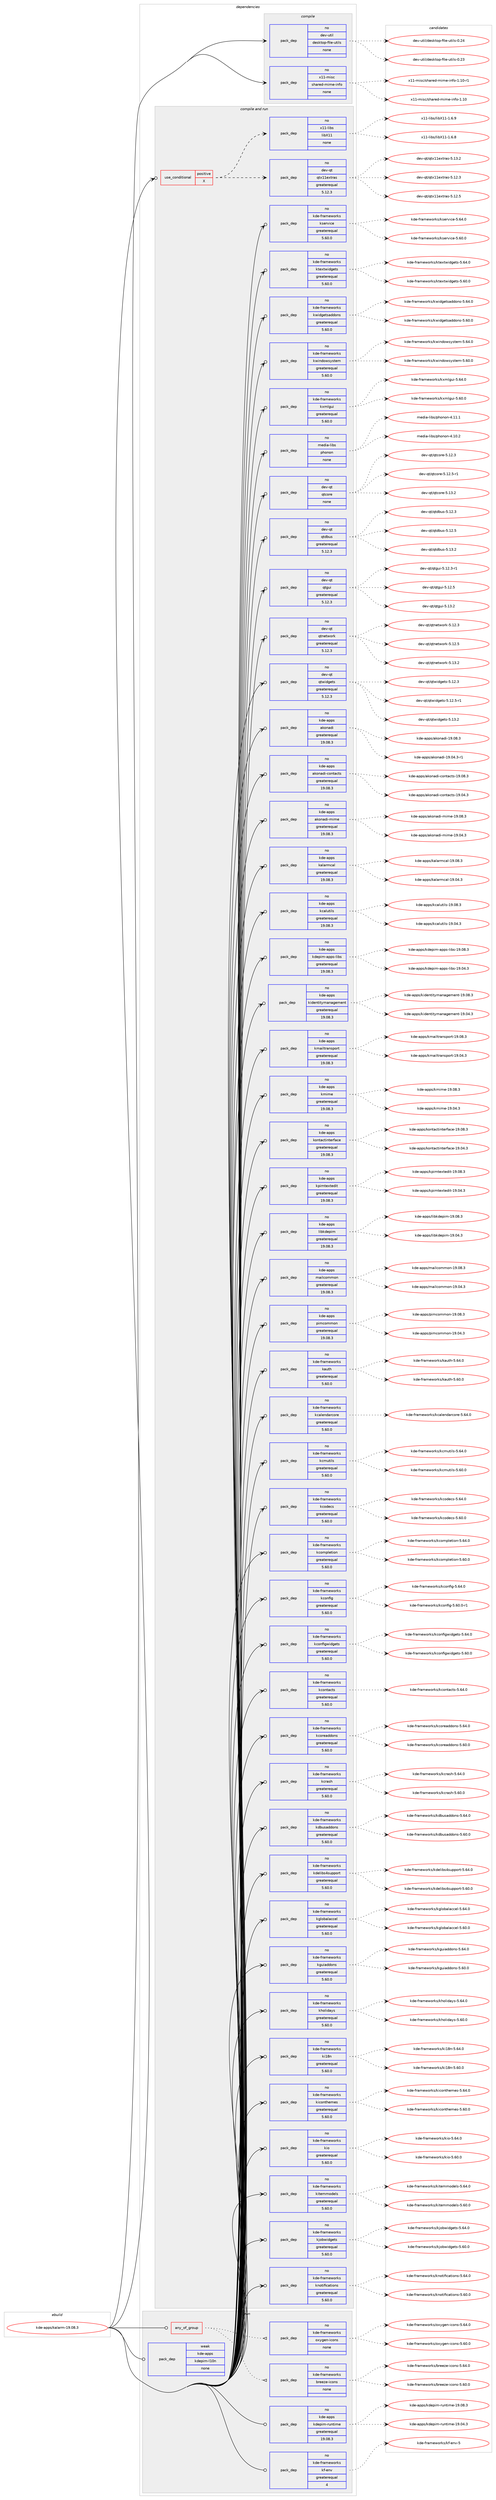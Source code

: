 digraph prolog {

# *************
# Graph options
# *************

newrank=true;
concentrate=true;
compound=true;
graph [rankdir=LR,fontname=Helvetica,fontsize=10,ranksep=1.5];#, ranksep=2.5, nodesep=0.2];
edge  [arrowhead=vee];
node  [fontname=Helvetica,fontsize=10];

# **********
# The ebuild
# **********

subgraph cluster_leftcol {
color=gray;
rank=same;
label=<<i>ebuild</i>>;
id [label="kde-apps/kalarm-19.08.3", color=red, width=4, href="../kde-apps/kalarm-19.08.3.svg"];
}

# ****************
# The dependencies
# ****************

subgraph cluster_midcol {
color=gray;
label=<<i>dependencies</i>>;
subgraph cluster_compile {
fillcolor="#eeeeee";
style=filled;
label=<<i>compile</i>>;
subgraph pack554388 {
dependency753658 [label=<<TABLE BORDER="0" CELLBORDER="1" CELLSPACING="0" CELLPADDING="4" WIDTH="220"><TR><TD ROWSPAN="6" CELLPADDING="30">pack_dep</TD></TR><TR><TD WIDTH="110">no</TD></TR><TR><TD>dev-util</TD></TR><TR><TD>desktop-file-utils</TD></TR><TR><TD>none</TD></TR><TR><TD></TD></TR></TABLE>>, shape=none, color=blue];
}
id:e -> dependency753658:w [weight=20,style="solid",arrowhead="vee"];
subgraph pack554389 {
dependency753659 [label=<<TABLE BORDER="0" CELLBORDER="1" CELLSPACING="0" CELLPADDING="4" WIDTH="220"><TR><TD ROWSPAN="6" CELLPADDING="30">pack_dep</TD></TR><TR><TD WIDTH="110">no</TD></TR><TR><TD>x11-misc</TD></TR><TR><TD>shared-mime-info</TD></TR><TR><TD>none</TD></TR><TR><TD></TD></TR></TABLE>>, shape=none, color=blue];
}
id:e -> dependency753659:w [weight=20,style="solid",arrowhead="vee"];
}
subgraph cluster_compileandrun {
fillcolor="#eeeeee";
style=filled;
label=<<i>compile and run</i>>;
subgraph cond186523 {
dependency753660 [label=<<TABLE BORDER="0" CELLBORDER="1" CELLSPACING="0" CELLPADDING="4"><TR><TD ROWSPAN="3" CELLPADDING="10">use_conditional</TD></TR><TR><TD>positive</TD></TR><TR><TD>X</TD></TR></TABLE>>, shape=none, color=red];
subgraph pack554390 {
dependency753661 [label=<<TABLE BORDER="0" CELLBORDER="1" CELLSPACING="0" CELLPADDING="4" WIDTH="220"><TR><TD ROWSPAN="6" CELLPADDING="30">pack_dep</TD></TR><TR><TD WIDTH="110">no</TD></TR><TR><TD>dev-qt</TD></TR><TR><TD>qtx11extras</TD></TR><TR><TD>greaterequal</TD></TR><TR><TD>5.12.3</TD></TR></TABLE>>, shape=none, color=blue];
}
dependency753660:e -> dependency753661:w [weight=20,style="dashed",arrowhead="vee"];
subgraph pack554391 {
dependency753662 [label=<<TABLE BORDER="0" CELLBORDER="1" CELLSPACING="0" CELLPADDING="4" WIDTH="220"><TR><TD ROWSPAN="6" CELLPADDING="30">pack_dep</TD></TR><TR><TD WIDTH="110">no</TD></TR><TR><TD>x11-libs</TD></TR><TR><TD>libX11</TD></TR><TR><TD>none</TD></TR><TR><TD></TD></TR></TABLE>>, shape=none, color=blue];
}
dependency753660:e -> dependency753662:w [weight=20,style="dashed",arrowhead="vee"];
}
id:e -> dependency753660:w [weight=20,style="solid",arrowhead="odotvee"];
subgraph pack554392 {
dependency753663 [label=<<TABLE BORDER="0" CELLBORDER="1" CELLSPACING="0" CELLPADDING="4" WIDTH="220"><TR><TD ROWSPAN="6" CELLPADDING="30">pack_dep</TD></TR><TR><TD WIDTH="110">no</TD></TR><TR><TD>dev-qt</TD></TR><TR><TD>qtcore</TD></TR><TR><TD>none</TD></TR><TR><TD></TD></TR></TABLE>>, shape=none, color=blue];
}
id:e -> dependency753663:w [weight=20,style="solid",arrowhead="odotvee"];
subgraph pack554393 {
dependency753664 [label=<<TABLE BORDER="0" CELLBORDER="1" CELLSPACING="0" CELLPADDING="4" WIDTH="220"><TR><TD ROWSPAN="6" CELLPADDING="30">pack_dep</TD></TR><TR><TD WIDTH="110">no</TD></TR><TR><TD>dev-qt</TD></TR><TR><TD>qtdbus</TD></TR><TR><TD>greaterequal</TD></TR><TR><TD>5.12.3</TD></TR></TABLE>>, shape=none, color=blue];
}
id:e -> dependency753664:w [weight=20,style="solid",arrowhead="odotvee"];
subgraph pack554394 {
dependency753665 [label=<<TABLE BORDER="0" CELLBORDER="1" CELLSPACING="0" CELLPADDING="4" WIDTH="220"><TR><TD ROWSPAN="6" CELLPADDING="30">pack_dep</TD></TR><TR><TD WIDTH="110">no</TD></TR><TR><TD>dev-qt</TD></TR><TR><TD>qtgui</TD></TR><TR><TD>greaterequal</TD></TR><TR><TD>5.12.3</TD></TR></TABLE>>, shape=none, color=blue];
}
id:e -> dependency753665:w [weight=20,style="solid",arrowhead="odotvee"];
subgraph pack554395 {
dependency753666 [label=<<TABLE BORDER="0" CELLBORDER="1" CELLSPACING="0" CELLPADDING="4" WIDTH="220"><TR><TD ROWSPAN="6" CELLPADDING="30">pack_dep</TD></TR><TR><TD WIDTH="110">no</TD></TR><TR><TD>dev-qt</TD></TR><TR><TD>qtnetwork</TD></TR><TR><TD>greaterequal</TD></TR><TR><TD>5.12.3</TD></TR></TABLE>>, shape=none, color=blue];
}
id:e -> dependency753666:w [weight=20,style="solid",arrowhead="odotvee"];
subgraph pack554396 {
dependency753667 [label=<<TABLE BORDER="0" CELLBORDER="1" CELLSPACING="0" CELLPADDING="4" WIDTH="220"><TR><TD ROWSPAN="6" CELLPADDING="30">pack_dep</TD></TR><TR><TD WIDTH="110">no</TD></TR><TR><TD>dev-qt</TD></TR><TR><TD>qtwidgets</TD></TR><TR><TD>greaterequal</TD></TR><TR><TD>5.12.3</TD></TR></TABLE>>, shape=none, color=blue];
}
id:e -> dependency753667:w [weight=20,style="solid",arrowhead="odotvee"];
subgraph pack554397 {
dependency753668 [label=<<TABLE BORDER="0" CELLBORDER="1" CELLSPACING="0" CELLPADDING="4" WIDTH="220"><TR><TD ROWSPAN="6" CELLPADDING="30">pack_dep</TD></TR><TR><TD WIDTH="110">no</TD></TR><TR><TD>kde-apps</TD></TR><TR><TD>akonadi</TD></TR><TR><TD>greaterequal</TD></TR><TR><TD>19.08.3</TD></TR></TABLE>>, shape=none, color=blue];
}
id:e -> dependency753668:w [weight=20,style="solid",arrowhead="odotvee"];
subgraph pack554398 {
dependency753669 [label=<<TABLE BORDER="0" CELLBORDER="1" CELLSPACING="0" CELLPADDING="4" WIDTH="220"><TR><TD ROWSPAN="6" CELLPADDING="30">pack_dep</TD></TR><TR><TD WIDTH="110">no</TD></TR><TR><TD>kde-apps</TD></TR><TR><TD>akonadi-contacts</TD></TR><TR><TD>greaterequal</TD></TR><TR><TD>19.08.3</TD></TR></TABLE>>, shape=none, color=blue];
}
id:e -> dependency753669:w [weight=20,style="solid",arrowhead="odotvee"];
subgraph pack554399 {
dependency753670 [label=<<TABLE BORDER="0" CELLBORDER="1" CELLSPACING="0" CELLPADDING="4" WIDTH="220"><TR><TD ROWSPAN="6" CELLPADDING="30">pack_dep</TD></TR><TR><TD WIDTH="110">no</TD></TR><TR><TD>kde-apps</TD></TR><TR><TD>akonadi-mime</TD></TR><TR><TD>greaterequal</TD></TR><TR><TD>19.08.3</TD></TR></TABLE>>, shape=none, color=blue];
}
id:e -> dependency753670:w [weight=20,style="solid",arrowhead="odotvee"];
subgraph pack554400 {
dependency753671 [label=<<TABLE BORDER="0" CELLBORDER="1" CELLSPACING="0" CELLPADDING="4" WIDTH="220"><TR><TD ROWSPAN="6" CELLPADDING="30">pack_dep</TD></TR><TR><TD WIDTH="110">no</TD></TR><TR><TD>kde-apps</TD></TR><TR><TD>kalarmcal</TD></TR><TR><TD>greaterequal</TD></TR><TR><TD>19.08.3</TD></TR></TABLE>>, shape=none, color=blue];
}
id:e -> dependency753671:w [weight=20,style="solid",arrowhead="odotvee"];
subgraph pack554401 {
dependency753672 [label=<<TABLE BORDER="0" CELLBORDER="1" CELLSPACING="0" CELLPADDING="4" WIDTH="220"><TR><TD ROWSPAN="6" CELLPADDING="30">pack_dep</TD></TR><TR><TD WIDTH="110">no</TD></TR><TR><TD>kde-apps</TD></TR><TR><TD>kcalutils</TD></TR><TR><TD>greaterequal</TD></TR><TR><TD>19.08.3</TD></TR></TABLE>>, shape=none, color=blue];
}
id:e -> dependency753672:w [weight=20,style="solid",arrowhead="odotvee"];
subgraph pack554402 {
dependency753673 [label=<<TABLE BORDER="0" CELLBORDER="1" CELLSPACING="0" CELLPADDING="4" WIDTH="220"><TR><TD ROWSPAN="6" CELLPADDING="30">pack_dep</TD></TR><TR><TD WIDTH="110">no</TD></TR><TR><TD>kde-apps</TD></TR><TR><TD>kdepim-apps-libs</TD></TR><TR><TD>greaterequal</TD></TR><TR><TD>19.08.3</TD></TR></TABLE>>, shape=none, color=blue];
}
id:e -> dependency753673:w [weight=20,style="solid",arrowhead="odotvee"];
subgraph pack554403 {
dependency753674 [label=<<TABLE BORDER="0" CELLBORDER="1" CELLSPACING="0" CELLPADDING="4" WIDTH="220"><TR><TD ROWSPAN="6" CELLPADDING="30">pack_dep</TD></TR><TR><TD WIDTH="110">no</TD></TR><TR><TD>kde-apps</TD></TR><TR><TD>kidentitymanagement</TD></TR><TR><TD>greaterequal</TD></TR><TR><TD>19.08.3</TD></TR></TABLE>>, shape=none, color=blue];
}
id:e -> dependency753674:w [weight=20,style="solid",arrowhead="odotvee"];
subgraph pack554404 {
dependency753675 [label=<<TABLE BORDER="0" CELLBORDER="1" CELLSPACING="0" CELLPADDING="4" WIDTH="220"><TR><TD ROWSPAN="6" CELLPADDING="30">pack_dep</TD></TR><TR><TD WIDTH="110">no</TD></TR><TR><TD>kde-apps</TD></TR><TR><TD>kmailtransport</TD></TR><TR><TD>greaterequal</TD></TR><TR><TD>19.08.3</TD></TR></TABLE>>, shape=none, color=blue];
}
id:e -> dependency753675:w [weight=20,style="solid",arrowhead="odotvee"];
subgraph pack554405 {
dependency753676 [label=<<TABLE BORDER="0" CELLBORDER="1" CELLSPACING="0" CELLPADDING="4" WIDTH="220"><TR><TD ROWSPAN="6" CELLPADDING="30">pack_dep</TD></TR><TR><TD WIDTH="110">no</TD></TR><TR><TD>kde-apps</TD></TR><TR><TD>kmime</TD></TR><TR><TD>greaterequal</TD></TR><TR><TD>19.08.3</TD></TR></TABLE>>, shape=none, color=blue];
}
id:e -> dependency753676:w [weight=20,style="solid",arrowhead="odotvee"];
subgraph pack554406 {
dependency753677 [label=<<TABLE BORDER="0" CELLBORDER="1" CELLSPACING="0" CELLPADDING="4" WIDTH="220"><TR><TD ROWSPAN="6" CELLPADDING="30">pack_dep</TD></TR><TR><TD WIDTH="110">no</TD></TR><TR><TD>kde-apps</TD></TR><TR><TD>kontactinterface</TD></TR><TR><TD>greaterequal</TD></TR><TR><TD>19.08.3</TD></TR></TABLE>>, shape=none, color=blue];
}
id:e -> dependency753677:w [weight=20,style="solid",arrowhead="odotvee"];
subgraph pack554407 {
dependency753678 [label=<<TABLE BORDER="0" CELLBORDER="1" CELLSPACING="0" CELLPADDING="4" WIDTH="220"><TR><TD ROWSPAN="6" CELLPADDING="30">pack_dep</TD></TR><TR><TD WIDTH="110">no</TD></TR><TR><TD>kde-apps</TD></TR><TR><TD>kpimtextedit</TD></TR><TR><TD>greaterequal</TD></TR><TR><TD>19.08.3</TD></TR></TABLE>>, shape=none, color=blue];
}
id:e -> dependency753678:w [weight=20,style="solid",arrowhead="odotvee"];
subgraph pack554408 {
dependency753679 [label=<<TABLE BORDER="0" CELLBORDER="1" CELLSPACING="0" CELLPADDING="4" WIDTH="220"><TR><TD ROWSPAN="6" CELLPADDING="30">pack_dep</TD></TR><TR><TD WIDTH="110">no</TD></TR><TR><TD>kde-apps</TD></TR><TR><TD>libkdepim</TD></TR><TR><TD>greaterequal</TD></TR><TR><TD>19.08.3</TD></TR></TABLE>>, shape=none, color=blue];
}
id:e -> dependency753679:w [weight=20,style="solid",arrowhead="odotvee"];
subgraph pack554409 {
dependency753680 [label=<<TABLE BORDER="0" CELLBORDER="1" CELLSPACING="0" CELLPADDING="4" WIDTH="220"><TR><TD ROWSPAN="6" CELLPADDING="30">pack_dep</TD></TR><TR><TD WIDTH="110">no</TD></TR><TR><TD>kde-apps</TD></TR><TR><TD>mailcommon</TD></TR><TR><TD>greaterequal</TD></TR><TR><TD>19.08.3</TD></TR></TABLE>>, shape=none, color=blue];
}
id:e -> dependency753680:w [weight=20,style="solid",arrowhead="odotvee"];
subgraph pack554410 {
dependency753681 [label=<<TABLE BORDER="0" CELLBORDER="1" CELLSPACING="0" CELLPADDING="4" WIDTH="220"><TR><TD ROWSPAN="6" CELLPADDING="30">pack_dep</TD></TR><TR><TD WIDTH="110">no</TD></TR><TR><TD>kde-apps</TD></TR><TR><TD>pimcommon</TD></TR><TR><TD>greaterequal</TD></TR><TR><TD>19.08.3</TD></TR></TABLE>>, shape=none, color=blue];
}
id:e -> dependency753681:w [weight=20,style="solid",arrowhead="odotvee"];
subgraph pack554411 {
dependency753682 [label=<<TABLE BORDER="0" CELLBORDER="1" CELLSPACING="0" CELLPADDING="4" WIDTH="220"><TR><TD ROWSPAN="6" CELLPADDING="30">pack_dep</TD></TR><TR><TD WIDTH="110">no</TD></TR><TR><TD>kde-frameworks</TD></TR><TR><TD>kauth</TD></TR><TR><TD>greaterequal</TD></TR><TR><TD>5.60.0</TD></TR></TABLE>>, shape=none, color=blue];
}
id:e -> dependency753682:w [weight=20,style="solid",arrowhead="odotvee"];
subgraph pack554412 {
dependency753683 [label=<<TABLE BORDER="0" CELLBORDER="1" CELLSPACING="0" CELLPADDING="4" WIDTH="220"><TR><TD ROWSPAN="6" CELLPADDING="30">pack_dep</TD></TR><TR><TD WIDTH="110">no</TD></TR><TR><TD>kde-frameworks</TD></TR><TR><TD>kcalendarcore</TD></TR><TR><TD>greaterequal</TD></TR><TR><TD>5.60.0</TD></TR></TABLE>>, shape=none, color=blue];
}
id:e -> dependency753683:w [weight=20,style="solid",arrowhead="odotvee"];
subgraph pack554413 {
dependency753684 [label=<<TABLE BORDER="0" CELLBORDER="1" CELLSPACING="0" CELLPADDING="4" WIDTH="220"><TR><TD ROWSPAN="6" CELLPADDING="30">pack_dep</TD></TR><TR><TD WIDTH="110">no</TD></TR><TR><TD>kde-frameworks</TD></TR><TR><TD>kcmutils</TD></TR><TR><TD>greaterequal</TD></TR><TR><TD>5.60.0</TD></TR></TABLE>>, shape=none, color=blue];
}
id:e -> dependency753684:w [weight=20,style="solid",arrowhead="odotvee"];
subgraph pack554414 {
dependency753685 [label=<<TABLE BORDER="0" CELLBORDER="1" CELLSPACING="0" CELLPADDING="4" WIDTH="220"><TR><TD ROWSPAN="6" CELLPADDING="30">pack_dep</TD></TR><TR><TD WIDTH="110">no</TD></TR><TR><TD>kde-frameworks</TD></TR><TR><TD>kcodecs</TD></TR><TR><TD>greaterequal</TD></TR><TR><TD>5.60.0</TD></TR></TABLE>>, shape=none, color=blue];
}
id:e -> dependency753685:w [weight=20,style="solid",arrowhead="odotvee"];
subgraph pack554415 {
dependency753686 [label=<<TABLE BORDER="0" CELLBORDER="1" CELLSPACING="0" CELLPADDING="4" WIDTH="220"><TR><TD ROWSPAN="6" CELLPADDING="30">pack_dep</TD></TR><TR><TD WIDTH="110">no</TD></TR><TR><TD>kde-frameworks</TD></TR><TR><TD>kcompletion</TD></TR><TR><TD>greaterequal</TD></TR><TR><TD>5.60.0</TD></TR></TABLE>>, shape=none, color=blue];
}
id:e -> dependency753686:w [weight=20,style="solid",arrowhead="odotvee"];
subgraph pack554416 {
dependency753687 [label=<<TABLE BORDER="0" CELLBORDER="1" CELLSPACING="0" CELLPADDING="4" WIDTH="220"><TR><TD ROWSPAN="6" CELLPADDING="30">pack_dep</TD></TR><TR><TD WIDTH="110">no</TD></TR><TR><TD>kde-frameworks</TD></TR><TR><TD>kconfig</TD></TR><TR><TD>greaterequal</TD></TR><TR><TD>5.60.0</TD></TR></TABLE>>, shape=none, color=blue];
}
id:e -> dependency753687:w [weight=20,style="solid",arrowhead="odotvee"];
subgraph pack554417 {
dependency753688 [label=<<TABLE BORDER="0" CELLBORDER="1" CELLSPACING="0" CELLPADDING="4" WIDTH="220"><TR><TD ROWSPAN="6" CELLPADDING="30">pack_dep</TD></TR><TR><TD WIDTH="110">no</TD></TR><TR><TD>kde-frameworks</TD></TR><TR><TD>kconfigwidgets</TD></TR><TR><TD>greaterequal</TD></TR><TR><TD>5.60.0</TD></TR></TABLE>>, shape=none, color=blue];
}
id:e -> dependency753688:w [weight=20,style="solid",arrowhead="odotvee"];
subgraph pack554418 {
dependency753689 [label=<<TABLE BORDER="0" CELLBORDER="1" CELLSPACING="0" CELLPADDING="4" WIDTH="220"><TR><TD ROWSPAN="6" CELLPADDING="30">pack_dep</TD></TR><TR><TD WIDTH="110">no</TD></TR><TR><TD>kde-frameworks</TD></TR><TR><TD>kcontacts</TD></TR><TR><TD>greaterequal</TD></TR><TR><TD>5.60.0</TD></TR></TABLE>>, shape=none, color=blue];
}
id:e -> dependency753689:w [weight=20,style="solid",arrowhead="odotvee"];
subgraph pack554419 {
dependency753690 [label=<<TABLE BORDER="0" CELLBORDER="1" CELLSPACING="0" CELLPADDING="4" WIDTH="220"><TR><TD ROWSPAN="6" CELLPADDING="30">pack_dep</TD></TR><TR><TD WIDTH="110">no</TD></TR><TR><TD>kde-frameworks</TD></TR><TR><TD>kcoreaddons</TD></TR><TR><TD>greaterequal</TD></TR><TR><TD>5.60.0</TD></TR></TABLE>>, shape=none, color=blue];
}
id:e -> dependency753690:w [weight=20,style="solid",arrowhead="odotvee"];
subgraph pack554420 {
dependency753691 [label=<<TABLE BORDER="0" CELLBORDER="1" CELLSPACING="0" CELLPADDING="4" WIDTH="220"><TR><TD ROWSPAN="6" CELLPADDING="30">pack_dep</TD></TR><TR><TD WIDTH="110">no</TD></TR><TR><TD>kde-frameworks</TD></TR><TR><TD>kcrash</TD></TR><TR><TD>greaterequal</TD></TR><TR><TD>5.60.0</TD></TR></TABLE>>, shape=none, color=blue];
}
id:e -> dependency753691:w [weight=20,style="solid",arrowhead="odotvee"];
subgraph pack554421 {
dependency753692 [label=<<TABLE BORDER="0" CELLBORDER="1" CELLSPACING="0" CELLPADDING="4" WIDTH="220"><TR><TD ROWSPAN="6" CELLPADDING="30">pack_dep</TD></TR><TR><TD WIDTH="110">no</TD></TR><TR><TD>kde-frameworks</TD></TR><TR><TD>kdbusaddons</TD></TR><TR><TD>greaterequal</TD></TR><TR><TD>5.60.0</TD></TR></TABLE>>, shape=none, color=blue];
}
id:e -> dependency753692:w [weight=20,style="solid",arrowhead="odotvee"];
subgraph pack554422 {
dependency753693 [label=<<TABLE BORDER="0" CELLBORDER="1" CELLSPACING="0" CELLPADDING="4" WIDTH="220"><TR><TD ROWSPAN="6" CELLPADDING="30">pack_dep</TD></TR><TR><TD WIDTH="110">no</TD></TR><TR><TD>kde-frameworks</TD></TR><TR><TD>kdelibs4support</TD></TR><TR><TD>greaterequal</TD></TR><TR><TD>5.60.0</TD></TR></TABLE>>, shape=none, color=blue];
}
id:e -> dependency753693:w [weight=20,style="solid",arrowhead="odotvee"];
subgraph pack554423 {
dependency753694 [label=<<TABLE BORDER="0" CELLBORDER="1" CELLSPACING="0" CELLPADDING="4" WIDTH="220"><TR><TD ROWSPAN="6" CELLPADDING="30">pack_dep</TD></TR><TR><TD WIDTH="110">no</TD></TR><TR><TD>kde-frameworks</TD></TR><TR><TD>kglobalaccel</TD></TR><TR><TD>greaterequal</TD></TR><TR><TD>5.60.0</TD></TR></TABLE>>, shape=none, color=blue];
}
id:e -> dependency753694:w [weight=20,style="solid",arrowhead="odotvee"];
subgraph pack554424 {
dependency753695 [label=<<TABLE BORDER="0" CELLBORDER="1" CELLSPACING="0" CELLPADDING="4" WIDTH="220"><TR><TD ROWSPAN="6" CELLPADDING="30">pack_dep</TD></TR><TR><TD WIDTH="110">no</TD></TR><TR><TD>kde-frameworks</TD></TR><TR><TD>kguiaddons</TD></TR><TR><TD>greaterequal</TD></TR><TR><TD>5.60.0</TD></TR></TABLE>>, shape=none, color=blue];
}
id:e -> dependency753695:w [weight=20,style="solid",arrowhead="odotvee"];
subgraph pack554425 {
dependency753696 [label=<<TABLE BORDER="0" CELLBORDER="1" CELLSPACING="0" CELLPADDING="4" WIDTH="220"><TR><TD ROWSPAN="6" CELLPADDING="30">pack_dep</TD></TR><TR><TD WIDTH="110">no</TD></TR><TR><TD>kde-frameworks</TD></TR><TR><TD>kholidays</TD></TR><TR><TD>greaterequal</TD></TR><TR><TD>5.60.0</TD></TR></TABLE>>, shape=none, color=blue];
}
id:e -> dependency753696:w [weight=20,style="solid",arrowhead="odotvee"];
subgraph pack554426 {
dependency753697 [label=<<TABLE BORDER="0" CELLBORDER="1" CELLSPACING="0" CELLPADDING="4" WIDTH="220"><TR><TD ROWSPAN="6" CELLPADDING="30">pack_dep</TD></TR><TR><TD WIDTH="110">no</TD></TR><TR><TD>kde-frameworks</TD></TR><TR><TD>ki18n</TD></TR><TR><TD>greaterequal</TD></TR><TR><TD>5.60.0</TD></TR></TABLE>>, shape=none, color=blue];
}
id:e -> dependency753697:w [weight=20,style="solid",arrowhead="odotvee"];
subgraph pack554427 {
dependency753698 [label=<<TABLE BORDER="0" CELLBORDER="1" CELLSPACING="0" CELLPADDING="4" WIDTH="220"><TR><TD ROWSPAN="6" CELLPADDING="30">pack_dep</TD></TR><TR><TD WIDTH="110">no</TD></TR><TR><TD>kde-frameworks</TD></TR><TR><TD>kiconthemes</TD></TR><TR><TD>greaterequal</TD></TR><TR><TD>5.60.0</TD></TR></TABLE>>, shape=none, color=blue];
}
id:e -> dependency753698:w [weight=20,style="solid",arrowhead="odotvee"];
subgraph pack554428 {
dependency753699 [label=<<TABLE BORDER="0" CELLBORDER="1" CELLSPACING="0" CELLPADDING="4" WIDTH="220"><TR><TD ROWSPAN="6" CELLPADDING="30">pack_dep</TD></TR><TR><TD WIDTH="110">no</TD></TR><TR><TD>kde-frameworks</TD></TR><TR><TD>kio</TD></TR><TR><TD>greaterequal</TD></TR><TR><TD>5.60.0</TD></TR></TABLE>>, shape=none, color=blue];
}
id:e -> dependency753699:w [weight=20,style="solid",arrowhead="odotvee"];
subgraph pack554429 {
dependency753700 [label=<<TABLE BORDER="0" CELLBORDER="1" CELLSPACING="0" CELLPADDING="4" WIDTH="220"><TR><TD ROWSPAN="6" CELLPADDING="30">pack_dep</TD></TR><TR><TD WIDTH="110">no</TD></TR><TR><TD>kde-frameworks</TD></TR><TR><TD>kitemmodels</TD></TR><TR><TD>greaterequal</TD></TR><TR><TD>5.60.0</TD></TR></TABLE>>, shape=none, color=blue];
}
id:e -> dependency753700:w [weight=20,style="solid",arrowhead="odotvee"];
subgraph pack554430 {
dependency753701 [label=<<TABLE BORDER="0" CELLBORDER="1" CELLSPACING="0" CELLPADDING="4" WIDTH="220"><TR><TD ROWSPAN="6" CELLPADDING="30">pack_dep</TD></TR><TR><TD WIDTH="110">no</TD></TR><TR><TD>kde-frameworks</TD></TR><TR><TD>kjobwidgets</TD></TR><TR><TD>greaterequal</TD></TR><TR><TD>5.60.0</TD></TR></TABLE>>, shape=none, color=blue];
}
id:e -> dependency753701:w [weight=20,style="solid",arrowhead="odotvee"];
subgraph pack554431 {
dependency753702 [label=<<TABLE BORDER="0" CELLBORDER="1" CELLSPACING="0" CELLPADDING="4" WIDTH="220"><TR><TD ROWSPAN="6" CELLPADDING="30">pack_dep</TD></TR><TR><TD WIDTH="110">no</TD></TR><TR><TD>kde-frameworks</TD></TR><TR><TD>knotifications</TD></TR><TR><TD>greaterequal</TD></TR><TR><TD>5.60.0</TD></TR></TABLE>>, shape=none, color=blue];
}
id:e -> dependency753702:w [weight=20,style="solid",arrowhead="odotvee"];
subgraph pack554432 {
dependency753703 [label=<<TABLE BORDER="0" CELLBORDER="1" CELLSPACING="0" CELLPADDING="4" WIDTH="220"><TR><TD ROWSPAN="6" CELLPADDING="30">pack_dep</TD></TR><TR><TD WIDTH="110">no</TD></TR><TR><TD>kde-frameworks</TD></TR><TR><TD>kservice</TD></TR><TR><TD>greaterequal</TD></TR><TR><TD>5.60.0</TD></TR></TABLE>>, shape=none, color=blue];
}
id:e -> dependency753703:w [weight=20,style="solid",arrowhead="odotvee"];
subgraph pack554433 {
dependency753704 [label=<<TABLE BORDER="0" CELLBORDER="1" CELLSPACING="0" CELLPADDING="4" WIDTH="220"><TR><TD ROWSPAN="6" CELLPADDING="30">pack_dep</TD></TR><TR><TD WIDTH="110">no</TD></TR><TR><TD>kde-frameworks</TD></TR><TR><TD>ktextwidgets</TD></TR><TR><TD>greaterequal</TD></TR><TR><TD>5.60.0</TD></TR></TABLE>>, shape=none, color=blue];
}
id:e -> dependency753704:w [weight=20,style="solid",arrowhead="odotvee"];
subgraph pack554434 {
dependency753705 [label=<<TABLE BORDER="0" CELLBORDER="1" CELLSPACING="0" CELLPADDING="4" WIDTH="220"><TR><TD ROWSPAN="6" CELLPADDING="30">pack_dep</TD></TR><TR><TD WIDTH="110">no</TD></TR><TR><TD>kde-frameworks</TD></TR><TR><TD>kwidgetsaddons</TD></TR><TR><TD>greaterequal</TD></TR><TR><TD>5.60.0</TD></TR></TABLE>>, shape=none, color=blue];
}
id:e -> dependency753705:w [weight=20,style="solid",arrowhead="odotvee"];
subgraph pack554435 {
dependency753706 [label=<<TABLE BORDER="0" CELLBORDER="1" CELLSPACING="0" CELLPADDING="4" WIDTH="220"><TR><TD ROWSPAN="6" CELLPADDING="30">pack_dep</TD></TR><TR><TD WIDTH="110">no</TD></TR><TR><TD>kde-frameworks</TD></TR><TR><TD>kwindowsystem</TD></TR><TR><TD>greaterequal</TD></TR><TR><TD>5.60.0</TD></TR></TABLE>>, shape=none, color=blue];
}
id:e -> dependency753706:w [weight=20,style="solid",arrowhead="odotvee"];
subgraph pack554436 {
dependency753707 [label=<<TABLE BORDER="0" CELLBORDER="1" CELLSPACING="0" CELLPADDING="4" WIDTH="220"><TR><TD ROWSPAN="6" CELLPADDING="30">pack_dep</TD></TR><TR><TD WIDTH="110">no</TD></TR><TR><TD>kde-frameworks</TD></TR><TR><TD>kxmlgui</TD></TR><TR><TD>greaterequal</TD></TR><TR><TD>5.60.0</TD></TR></TABLE>>, shape=none, color=blue];
}
id:e -> dependency753707:w [weight=20,style="solid",arrowhead="odotvee"];
subgraph pack554437 {
dependency753708 [label=<<TABLE BORDER="0" CELLBORDER="1" CELLSPACING="0" CELLPADDING="4" WIDTH="220"><TR><TD ROWSPAN="6" CELLPADDING="30">pack_dep</TD></TR><TR><TD WIDTH="110">no</TD></TR><TR><TD>media-libs</TD></TR><TR><TD>phonon</TD></TR><TR><TD>none</TD></TR><TR><TD></TD></TR></TABLE>>, shape=none, color=blue];
}
id:e -> dependency753708:w [weight=20,style="solid",arrowhead="odotvee"];
}
subgraph cluster_run {
fillcolor="#eeeeee";
style=filled;
label=<<i>run</i>>;
subgraph any12341 {
dependency753709 [label=<<TABLE BORDER="0" CELLBORDER="1" CELLSPACING="0" CELLPADDING="4"><TR><TD CELLPADDING="10">any_of_group</TD></TR></TABLE>>, shape=none, color=red];subgraph pack554438 {
dependency753710 [label=<<TABLE BORDER="0" CELLBORDER="1" CELLSPACING="0" CELLPADDING="4" WIDTH="220"><TR><TD ROWSPAN="6" CELLPADDING="30">pack_dep</TD></TR><TR><TD WIDTH="110">no</TD></TR><TR><TD>kde-frameworks</TD></TR><TR><TD>breeze-icons</TD></TR><TR><TD>none</TD></TR><TR><TD></TD></TR></TABLE>>, shape=none, color=blue];
}
dependency753709:e -> dependency753710:w [weight=20,style="dotted",arrowhead="oinv"];
subgraph pack554439 {
dependency753711 [label=<<TABLE BORDER="0" CELLBORDER="1" CELLSPACING="0" CELLPADDING="4" WIDTH="220"><TR><TD ROWSPAN="6" CELLPADDING="30">pack_dep</TD></TR><TR><TD WIDTH="110">no</TD></TR><TR><TD>kde-frameworks</TD></TR><TR><TD>oxygen-icons</TD></TR><TR><TD>none</TD></TR><TR><TD></TD></TR></TABLE>>, shape=none, color=blue];
}
dependency753709:e -> dependency753711:w [weight=20,style="dotted",arrowhead="oinv"];
}
id:e -> dependency753709:w [weight=20,style="solid",arrowhead="odot"];
subgraph pack554440 {
dependency753712 [label=<<TABLE BORDER="0" CELLBORDER="1" CELLSPACING="0" CELLPADDING="4" WIDTH="220"><TR><TD ROWSPAN="6" CELLPADDING="30">pack_dep</TD></TR><TR><TD WIDTH="110">no</TD></TR><TR><TD>kde-apps</TD></TR><TR><TD>kdepim-runtime</TD></TR><TR><TD>greaterequal</TD></TR><TR><TD>19.08.3</TD></TR></TABLE>>, shape=none, color=blue];
}
id:e -> dependency753712:w [weight=20,style="solid",arrowhead="odot"];
subgraph pack554441 {
dependency753713 [label=<<TABLE BORDER="0" CELLBORDER="1" CELLSPACING="0" CELLPADDING="4" WIDTH="220"><TR><TD ROWSPAN="6" CELLPADDING="30">pack_dep</TD></TR><TR><TD WIDTH="110">no</TD></TR><TR><TD>kde-frameworks</TD></TR><TR><TD>kf-env</TD></TR><TR><TD>greaterequal</TD></TR><TR><TD>4</TD></TR></TABLE>>, shape=none, color=blue];
}
id:e -> dependency753713:w [weight=20,style="solid",arrowhead="odot"];
subgraph pack554442 {
dependency753714 [label=<<TABLE BORDER="0" CELLBORDER="1" CELLSPACING="0" CELLPADDING="4" WIDTH="220"><TR><TD ROWSPAN="6" CELLPADDING="30">pack_dep</TD></TR><TR><TD WIDTH="110">weak</TD></TR><TR><TD>kde-apps</TD></TR><TR><TD>kdepim-l10n</TD></TR><TR><TD>none</TD></TR><TR><TD></TD></TR></TABLE>>, shape=none, color=blue];
}
id:e -> dependency753714:w [weight=20,style="solid",arrowhead="odot"];
}
}

# **************
# The candidates
# **************

subgraph cluster_choices {
rank=same;
color=gray;
label=<<i>candidates</i>>;

subgraph choice554388 {
color=black;
nodesep=1;
choice100101118451171161051084710010111510711611111245102105108101451171161051081154548465051 [label="dev-util/desktop-file-utils-0.23", color=red, width=4,href="../dev-util/desktop-file-utils-0.23.svg"];
choice100101118451171161051084710010111510711611111245102105108101451171161051081154548465052 [label="dev-util/desktop-file-utils-0.24", color=red, width=4,href="../dev-util/desktop-file-utils-0.24.svg"];
dependency753658:e -> choice100101118451171161051084710010111510711611111245102105108101451171161051081154548465051:w [style=dotted,weight="100"];
dependency753658:e -> choice100101118451171161051084710010111510711611111245102105108101451171161051081154548465052:w [style=dotted,weight="100"];
}
subgraph choice554389 {
color=black;
nodesep=1;
choice12049494510910511599471151049711410110045109105109101451051101021114549464948 [label="x11-misc/shared-mime-info-1.10", color=red, width=4,href="../x11-misc/shared-mime-info-1.10.svg"];
choice120494945109105115994711510497114101100451091051091014510511010211145494649484511449 [label="x11-misc/shared-mime-info-1.10-r1", color=red, width=4,href="../x11-misc/shared-mime-info-1.10-r1.svg"];
dependency753659:e -> choice12049494510910511599471151049711410110045109105109101451051101021114549464948:w [style=dotted,weight="100"];
dependency753659:e -> choice120494945109105115994711510497114101100451091051091014510511010211145494649484511449:w [style=dotted,weight="100"];
}
subgraph choice554390 {
color=black;
nodesep=1;
choice100101118451131164711311612049491011201161149711545534649504651 [label="dev-qt/qtx11extras-5.12.3", color=red, width=4,href="../dev-qt/qtx11extras-5.12.3.svg"];
choice100101118451131164711311612049491011201161149711545534649504653 [label="dev-qt/qtx11extras-5.12.5", color=red, width=4,href="../dev-qt/qtx11extras-5.12.5.svg"];
choice100101118451131164711311612049491011201161149711545534649514650 [label="dev-qt/qtx11extras-5.13.2", color=red, width=4,href="../dev-qt/qtx11extras-5.13.2.svg"];
dependency753661:e -> choice100101118451131164711311612049491011201161149711545534649504651:w [style=dotted,weight="100"];
dependency753661:e -> choice100101118451131164711311612049491011201161149711545534649504653:w [style=dotted,weight="100"];
dependency753661:e -> choice100101118451131164711311612049491011201161149711545534649514650:w [style=dotted,weight="100"];
}
subgraph choice554391 {
color=black;
nodesep=1;
choice120494945108105981154710810598884949454946544656 [label="x11-libs/libX11-1.6.8", color=red, width=4,href="../x11-libs/libX11-1.6.8.svg"];
choice120494945108105981154710810598884949454946544657 [label="x11-libs/libX11-1.6.9", color=red, width=4,href="../x11-libs/libX11-1.6.9.svg"];
dependency753662:e -> choice120494945108105981154710810598884949454946544656:w [style=dotted,weight="100"];
dependency753662:e -> choice120494945108105981154710810598884949454946544657:w [style=dotted,weight="100"];
}
subgraph choice554392 {
color=black;
nodesep=1;
choice10010111845113116471131169911111410145534649504651 [label="dev-qt/qtcore-5.12.3", color=red, width=4,href="../dev-qt/qtcore-5.12.3.svg"];
choice100101118451131164711311699111114101455346495046534511449 [label="dev-qt/qtcore-5.12.5-r1", color=red, width=4,href="../dev-qt/qtcore-5.12.5-r1.svg"];
choice10010111845113116471131169911111410145534649514650 [label="dev-qt/qtcore-5.13.2", color=red, width=4,href="../dev-qt/qtcore-5.13.2.svg"];
dependency753663:e -> choice10010111845113116471131169911111410145534649504651:w [style=dotted,weight="100"];
dependency753663:e -> choice100101118451131164711311699111114101455346495046534511449:w [style=dotted,weight="100"];
dependency753663:e -> choice10010111845113116471131169911111410145534649514650:w [style=dotted,weight="100"];
}
subgraph choice554393 {
color=black;
nodesep=1;
choice10010111845113116471131161009811711545534649504651 [label="dev-qt/qtdbus-5.12.3", color=red, width=4,href="../dev-qt/qtdbus-5.12.3.svg"];
choice10010111845113116471131161009811711545534649504653 [label="dev-qt/qtdbus-5.12.5", color=red, width=4,href="../dev-qt/qtdbus-5.12.5.svg"];
choice10010111845113116471131161009811711545534649514650 [label="dev-qt/qtdbus-5.13.2", color=red, width=4,href="../dev-qt/qtdbus-5.13.2.svg"];
dependency753664:e -> choice10010111845113116471131161009811711545534649504651:w [style=dotted,weight="100"];
dependency753664:e -> choice10010111845113116471131161009811711545534649504653:w [style=dotted,weight="100"];
dependency753664:e -> choice10010111845113116471131161009811711545534649514650:w [style=dotted,weight="100"];
}
subgraph choice554394 {
color=black;
nodesep=1;
choice1001011184511311647113116103117105455346495046514511449 [label="dev-qt/qtgui-5.12.3-r1", color=red, width=4,href="../dev-qt/qtgui-5.12.3-r1.svg"];
choice100101118451131164711311610311710545534649504653 [label="dev-qt/qtgui-5.12.5", color=red, width=4,href="../dev-qt/qtgui-5.12.5.svg"];
choice100101118451131164711311610311710545534649514650 [label="dev-qt/qtgui-5.13.2", color=red, width=4,href="../dev-qt/qtgui-5.13.2.svg"];
dependency753665:e -> choice1001011184511311647113116103117105455346495046514511449:w [style=dotted,weight="100"];
dependency753665:e -> choice100101118451131164711311610311710545534649504653:w [style=dotted,weight="100"];
dependency753665:e -> choice100101118451131164711311610311710545534649514650:w [style=dotted,weight="100"];
}
subgraph choice554395 {
color=black;
nodesep=1;
choice100101118451131164711311611010111611911111410745534649504651 [label="dev-qt/qtnetwork-5.12.3", color=red, width=4,href="../dev-qt/qtnetwork-5.12.3.svg"];
choice100101118451131164711311611010111611911111410745534649504653 [label="dev-qt/qtnetwork-5.12.5", color=red, width=4,href="../dev-qt/qtnetwork-5.12.5.svg"];
choice100101118451131164711311611010111611911111410745534649514650 [label="dev-qt/qtnetwork-5.13.2", color=red, width=4,href="../dev-qt/qtnetwork-5.13.2.svg"];
dependency753666:e -> choice100101118451131164711311611010111611911111410745534649504651:w [style=dotted,weight="100"];
dependency753666:e -> choice100101118451131164711311611010111611911111410745534649504653:w [style=dotted,weight="100"];
dependency753666:e -> choice100101118451131164711311611010111611911111410745534649514650:w [style=dotted,weight="100"];
}
subgraph choice554396 {
color=black;
nodesep=1;
choice100101118451131164711311611910510010310111611545534649504651 [label="dev-qt/qtwidgets-5.12.3", color=red, width=4,href="../dev-qt/qtwidgets-5.12.3.svg"];
choice1001011184511311647113116119105100103101116115455346495046534511449 [label="dev-qt/qtwidgets-5.12.5-r1", color=red, width=4,href="../dev-qt/qtwidgets-5.12.5-r1.svg"];
choice100101118451131164711311611910510010310111611545534649514650 [label="dev-qt/qtwidgets-5.13.2", color=red, width=4,href="../dev-qt/qtwidgets-5.13.2.svg"];
dependency753667:e -> choice100101118451131164711311611910510010310111611545534649504651:w [style=dotted,weight="100"];
dependency753667:e -> choice1001011184511311647113116119105100103101116115455346495046534511449:w [style=dotted,weight="100"];
dependency753667:e -> choice100101118451131164711311611910510010310111611545534649514650:w [style=dotted,weight="100"];
}
subgraph choice554397 {
color=black;
nodesep=1;
choice107100101459711211211547971071111109710010545495746485246514511449 [label="kde-apps/akonadi-19.04.3-r1", color=red, width=4,href="../kde-apps/akonadi-19.04.3-r1.svg"];
choice10710010145971121121154797107111110971001054549574648564651 [label="kde-apps/akonadi-19.08.3", color=red, width=4,href="../kde-apps/akonadi-19.08.3.svg"];
dependency753668:e -> choice107100101459711211211547971071111109710010545495746485246514511449:w [style=dotted,weight="100"];
dependency753668:e -> choice10710010145971121121154797107111110971001054549574648564651:w [style=dotted,weight="100"];
}
subgraph choice554398 {
color=black;
nodesep=1;
choice1071001014597112112115479710711111097100105459911111011697991161154549574648524651 [label="kde-apps/akonadi-contacts-19.04.3", color=red, width=4,href="../kde-apps/akonadi-contacts-19.04.3.svg"];
choice1071001014597112112115479710711111097100105459911111011697991161154549574648564651 [label="kde-apps/akonadi-contacts-19.08.3", color=red, width=4,href="../kde-apps/akonadi-contacts-19.08.3.svg"];
dependency753669:e -> choice1071001014597112112115479710711111097100105459911111011697991161154549574648524651:w [style=dotted,weight="100"];
dependency753669:e -> choice1071001014597112112115479710711111097100105459911111011697991161154549574648564651:w [style=dotted,weight="100"];
}
subgraph choice554399 {
color=black;
nodesep=1;
choice1071001014597112112115479710711111097100105451091051091014549574648524651 [label="kde-apps/akonadi-mime-19.04.3", color=red, width=4,href="../kde-apps/akonadi-mime-19.04.3.svg"];
choice1071001014597112112115479710711111097100105451091051091014549574648564651 [label="kde-apps/akonadi-mime-19.08.3", color=red, width=4,href="../kde-apps/akonadi-mime-19.08.3.svg"];
dependency753670:e -> choice1071001014597112112115479710711111097100105451091051091014549574648524651:w [style=dotted,weight="100"];
dependency753670:e -> choice1071001014597112112115479710711111097100105451091051091014549574648564651:w [style=dotted,weight="100"];
}
subgraph choice554400 {
color=black;
nodesep=1;
choice107100101459711211211547107971089711410999971084549574648524651 [label="kde-apps/kalarmcal-19.04.3", color=red, width=4,href="../kde-apps/kalarmcal-19.04.3.svg"];
choice107100101459711211211547107971089711410999971084549574648564651 [label="kde-apps/kalarmcal-19.08.3", color=red, width=4,href="../kde-apps/kalarmcal-19.08.3.svg"];
dependency753671:e -> choice107100101459711211211547107971089711410999971084549574648524651:w [style=dotted,weight="100"];
dependency753671:e -> choice107100101459711211211547107971089711410999971084549574648564651:w [style=dotted,weight="100"];
}
subgraph choice554401 {
color=black;
nodesep=1;
choice10710010145971121121154710799971081171161051081154549574648524651 [label="kde-apps/kcalutils-19.04.3", color=red, width=4,href="../kde-apps/kcalutils-19.04.3.svg"];
choice10710010145971121121154710799971081171161051081154549574648564651 [label="kde-apps/kcalutils-19.08.3", color=red, width=4,href="../kde-apps/kcalutils-19.08.3.svg"];
dependency753672:e -> choice10710010145971121121154710799971081171161051081154549574648524651:w [style=dotted,weight="100"];
dependency753672:e -> choice10710010145971121121154710799971081171161051081154549574648564651:w [style=dotted,weight="100"];
}
subgraph choice554402 {
color=black;
nodesep=1;
choice107100101459711211211547107100101112105109459711211211545108105981154549574648524651 [label="kde-apps/kdepim-apps-libs-19.04.3", color=red, width=4,href="../kde-apps/kdepim-apps-libs-19.04.3.svg"];
choice107100101459711211211547107100101112105109459711211211545108105981154549574648564651 [label="kde-apps/kdepim-apps-libs-19.08.3", color=red, width=4,href="../kde-apps/kdepim-apps-libs-19.08.3.svg"];
dependency753673:e -> choice107100101459711211211547107100101112105109459711211211545108105981154549574648524651:w [style=dotted,weight="100"];
dependency753673:e -> choice107100101459711211211547107100101112105109459711211211545108105981154549574648564651:w [style=dotted,weight="100"];
}
subgraph choice554403 {
color=black;
nodesep=1;
choice10710010145971121121154710710510010111011610511612110997110971031011091011101164549574648524651 [label="kde-apps/kidentitymanagement-19.04.3", color=red, width=4,href="../kde-apps/kidentitymanagement-19.04.3.svg"];
choice10710010145971121121154710710510010111011610511612110997110971031011091011101164549574648564651 [label="kde-apps/kidentitymanagement-19.08.3", color=red, width=4,href="../kde-apps/kidentitymanagement-19.08.3.svg"];
dependency753674:e -> choice10710010145971121121154710710510010111011610511612110997110971031011091011101164549574648524651:w [style=dotted,weight="100"];
dependency753674:e -> choice10710010145971121121154710710510010111011610511612110997110971031011091011101164549574648564651:w [style=dotted,weight="100"];
}
subgraph choice554404 {
color=black;
nodesep=1;
choice10710010145971121121154710710997105108116114971101151121111141164549574648524651 [label="kde-apps/kmailtransport-19.04.3", color=red, width=4,href="../kde-apps/kmailtransport-19.04.3.svg"];
choice10710010145971121121154710710997105108116114971101151121111141164549574648564651 [label="kde-apps/kmailtransport-19.08.3", color=red, width=4,href="../kde-apps/kmailtransport-19.08.3.svg"];
dependency753675:e -> choice10710010145971121121154710710997105108116114971101151121111141164549574648524651:w [style=dotted,weight="100"];
dependency753675:e -> choice10710010145971121121154710710997105108116114971101151121111141164549574648564651:w [style=dotted,weight="100"];
}
subgraph choice554405 {
color=black;
nodesep=1;
choice1071001014597112112115471071091051091014549574648524651 [label="kde-apps/kmime-19.04.3", color=red, width=4,href="../kde-apps/kmime-19.04.3.svg"];
choice1071001014597112112115471071091051091014549574648564651 [label="kde-apps/kmime-19.08.3", color=red, width=4,href="../kde-apps/kmime-19.08.3.svg"];
dependency753676:e -> choice1071001014597112112115471071091051091014549574648524651:w [style=dotted,weight="100"];
dependency753676:e -> choice1071001014597112112115471071091051091014549574648564651:w [style=dotted,weight="100"];
}
subgraph choice554406 {
color=black;
nodesep=1;
choice107100101459711211211547107111110116979911610511011610111410297991014549574648524651 [label="kde-apps/kontactinterface-19.04.3", color=red, width=4,href="../kde-apps/kontactinterface-19.04.3.svg"];
choice107100101459711211211547107111110116979911610511011610111410297991014549574648564651 [label="kde-apps/kontactinterface-19.08.3", color=red, width=4,href="../kde-apps/kontactinterface-19.08.3.svg"];
dependency753677:e -> choice107100101459711211211547107111110116979911610511011610111410297991014549574648524651:w [style=dotted,weight="100"];
dependency753677:e -> choice107100101459711211211547107111110116979911610511011610111410297991014549574648564651:w [style=dotted,weight="100"];
}
subgraph choice554407 {
color=black;
nodesep=1;
choice1071001014597112112115471071121051091161011201161011001051164549574648524651 [label="kde-apps/kpimtextedit-19.04.3", color=red, width=4,href="../kde-apps/kpimtextedit-19.04.3.svg"];
choice1071001014597112112115471071121051091161011201161011001051164549574648564651 [label="kde-apps/kpimtextedit-19.08.3", color=red, width=4,href="../kde-apps/kpimtextedit-19.08.3.svg"];
dependency753678:e -> choice1071001014597112112115471071121051091161011201161011001051164549574648524651:w [style=dotted,weight="100"];
dependency753678:e -> choice1071001014597112112115471071121051091161011201161011001051164549574648564651:w [style=dotted,weight="100"];
}
subgraph choice554408 {
color=black;
nodesep=1;
choice107100101459711211211547108105981071001011121051094549574648524651 [label="kde-apps/libkdepim-19.04.3", color=red, width=4,href="../kde-apps/libkdepim-19.04.3.svg"];
choice107100101459711211211547108105981071001011121051094549574648564651 [label="kde-apps/libkdepim-19.08.3", color=red, width=4,href="../kde-apps/libkdepim-19.08.3.svg"];
dependency753679:e -> choice107100101459711211211547108105981071001011121051094549574648524651:w [style=dotted,weight="100"];
dependency753679:e -> choice107100101459711211211547108105981071001011121051094549574648564651:w [style=dotted,weight="100"];
}
subgraph choice554409 {
color=black;
nodesep=1;
choice10710010145971121121154710997105108991111091091111104549574648524651 [label="kde-apps/mailcommon-19.04.3", color=red, width=4,href="../kde-apps/mailcommon-19.04.3.svg"];
choice10710010145971121121154710997105108991111091091111104549574648564651 [label="kde-apps/mailcommon-19.08.3", color=red, width=4,href="../kde-apps/mailcommon-19.08.3.svg"];
dependency753680:e -> choice10710010145971121121154710997105108991111091091111104549574648524651:w [style=dotted,weight="100"];
dependency753680:e -> choice10710010145971121121154710997105108991111091091111104549574648564651:w [style=dotted,weight="100"];
}
subgraph choice554410 {
color=black;
nodesep=1;
choice107100101459711211211547112105109991111091091111104549574648524651 [label="kde-apps/pimcommon-19.04.3", color=red, width=4,href="../kde-apps/pimcommon-19.04.3.svg"];
choice107100101459711211211547112105109991111091091111104549574648564651 [label="kde-apps/pimcommon-19.08.3", color=red, width=4,href="../kde-apps/pimcommon-19.08.3.svg"];
dependency753681:e -> choice107100101459711211211547112105109991111091091111104549574648524651:w [style=dotted,weight="100"];
dependency753681:e -> choice107100101459711211211547112105109991111091091111104549574648564651:w [style=dotted,weight="100"];
}
subgraph choice554411 {
color=black;
nodesep=1;
choice1071001014510211497109101119111114107115471079711711610445534654484648 [label="kde-frameworks/kauth-5.60.0", color=red, width=4,href="../kde-frameworks/kauth-5.60.0.svg"];
choice1071001014510211497109101119111114107115471079711711610445534654524648 [label="kde-frameworks/kauth-5.64.0", color=red, width=4,href="../kde-frameworks/kauth-5.64.0.svg"];
dependency753682:e -> choice1071001014510211497109101119111114107115471079711711610445534654484648:w [style=dotted,weight="100"];
dependency753682:e -> choice1071001014510211497109101119111114107115471079711711610445534654524648:w [style=dotted,weight="100"];
}
subgraph choice554412 {
color=black;
nodesep=1;
choice1071001014510211497109101119111114107115471079997108101110100971149911111410145534654524648 [label="kde-frameworks/kcalendarcore-5.64.0", color=red, width=4,href="../kde-frameworks/kcalendarcore-5.64.0.svg"];
dependency753683:e -> choice1071001014510211497109101119111114107115471079997108101110100971149911111410145534654524648:w [style=dotted,weight="100"];
}
subgraph choice554413 {
color=black;
nodesep=1;
choice1071001014510211497109101119111114107115471079910911711610510811545534654484648 [label="kde-frameworks/kcmutils-5.60.0", color=red, width=4,href="../kde-frameworks/kcmutils-5.60.0.svg"];
choice1071001014510211497109101119111114107115471079910911711610510811545534654524648 [label="kde-frameworks/kcmutils-5.64.0", color=red, width=4,href="../kde-frameworks/kcmutils-5.64.0.svg"];
dependency753684:e -> choice1071001014510211497109101119111114107115471079910911711610510811545534654484648:w [style=dotted,weight="100"];
dependency753684:e -> choice1071001014510211497109101119111114107115471079910911711610510811545534654524648:w [style=dotted,weight="100"];
}
subgraph choice554414 {
color=black;
nodesep=1;
choice107100101451021149710910111911111410711547107991111001019911545534654484648 [label="kde-frameworks/kcodecs-5.60.0", color=red, width=4,href="../kde-frameworks/kcodecs-5.60.0.svg"];
choice107100101451021149710910111911111410711547107991111001019911545534654524648 [label="kde-frameworks/kcodecs-5.64.0", color=red, width=4,href="../kde-frameworks/kcodecs-5.64.0.svg"];
dependency753685:e -> choice107100101451021149710910111911111410711547107991111001019911545534654484648:w [style=dotted,weight="100"];
dependency753685:e -> choice107100101451021149710910111911111410711547107991111001019911545534654524648:w [style=dotted,weight="100"];
}
subgraph choice554415 {
color=black;
nodesep=1;
choice1071001014510211497109101119111114107115471079911110911210810111610511111045534654484648 [label="kde-frameworks/kcompletion-5.60.0", color=red, width=4,href="../kde-frameworks/kcompletion-5.60.0.svg"];
choice1071001014510211497109101119111114107115471079911110911210810111610511111045534654524648 [label="kde-frameworks/kcompletion-5.64.0", color=red, width=4,href="../kde-frameworks/kcompletion-5.64.0.svg"];
dependency753686:e -> choice1071001014510211497109101119111114107115471079911110911210810111610511111045534654484648:w [style=dotted,weight="100"];
dependency753686:e -> choice1071001014510211497109101119111114107115471079911110911210810111610511111045534654524648:w [style=dotted,weight="100"];
}
subgraph choice554416 {
color=black;
nodesep=1;
choice10710010145102114971091011191111141071154710799111110102105103455346544846484511449 [label="kde-frameworks/kconfig-5.60.0-r1", color=red, width=4,href="../kde-frameworks/kconfig-5.60.0-r1.svg"];
choice1071001014510211497109101119111114107115471079911111010210510345534654524648 [label="kde-frameworks/kconfig-5.64.0", color=red, width=4,href="../kde-frameworks/kconfig-5.64.0.svg"];
dependency753687:e -> choice10710010145102114971091011191111141071154710799111110102105103455346544846484511449:w [style=dotted,weight="100"];
dependency753687:e -> choice1071001014510211497109101119111114107115471079911111010210510345534654524648:w [style=dotted,weight="100"];
}
subgraph choice554417 {
color=black;
nodesep=1;
choice1071001014510211497109101119111114107115471079911111010210510311910510010310111611545534654484648 [label="kde-frameworks/kconfigwidgets-5.60.0", color=red, width=4,href="../kde-frameworks/kconfigwidgets-5.60.0.svg"];
choice1071001014510211497109101119111114107115471079911111010210510311910510010310111611545534654524648 [label="kde-frameworks/kconfigwidgets-5.64.0", color=red, width=4,href="../kde-frameworks/kconfigwidgets-5.64.0.svg"];
dependency753688:e -> choice1071001014510211497109101119111114107115471079911111010210510311910510010310111611545534654484648:w [style=dotted,weight="100"];
dependency753688:e -> choice1071001014510211497109101119111114107115471079911111010210510311910510010310111611545534654524648:w [style=dotted,weight="100"];
}
subgraph choice554418 {
color=black;
nodesep=1;
choice10710010145102114971091011191111141071154710799111110116979911611545534654524648 [label="kde-frameworks/kcontacts-5.64.0", color=red, width=4,href="../kde-frameworks/kcontacts-5.64.0.svg"];
dependency753689:e -> choice10710010145102114971091011191111141071154710799111110116979911611545534654524648:w [style=dotted,weight="100"];
}
subgraph choice554419 {
color=black;
nodesep=1;
choice107100101451021149710910111911111410711547107991111141019710010011111011545534654484648 [label="kde-frameworks/kcoreaddons-5.60.0", color=red, width=4,href="../kde-frameworks/kcoreaddons-5.60.0.svg"];
choice107100101451021149710910111911111410711547107991111141019710010011111011545534654524648 [label="kde-frameworks/kcoreaddons-5.64.0", color=red, width=4,href="../kde-frameworks/kcoreaddons-5.64.0.svg"];
dependency753690:e -> choice107100101451021149710910111911111410711547107991111141019710010011111011545534654484648:w [style=dotted,weight="100"];
dependency753690:e -> choice107100101451021149710910111911111410711547107991111141019710010011111011545534654524648:w [style=dotted,weight="100"];
}
subgraph choice554420 {
color=black;
nodesep=1;
choice107100101451021149710910111911111410711547107991149711510445534654484648 [label="kde-frameworks/kcrash-5.60.0", color=red, width=4,href="../kde-frameworks/kcrash-5.60.0.svg"];
choice107100101451021149710910111911111410711547107991149711510445534654524648 [label="kde-frameworks/kcrash-5.64.0", color=red, width=4,href="../kde-frameworks/kcrash-5.64.0.svg"];
dependency753691:e -> choice107100101451021149710910111911111410711547107991149711510445534654484648:w [style=dotted,weight="100"];
dependency753691:e -> choice107100101451021149710910111911111410711547107991149711510445534654524648:w [style=dotted,weight="100"];
}
subgraph choice554421 {
color=black;
nodesep=1;
choice107100101451021149710910111911111410711547107100981171159710010011111011545534654484648 [label="kde-frameworks/kdbusaddons-5.60.0", color=red, width=4,href="../kde-frameworks/kdbusaddons-5.60.0.svg"];
choice107100101451021149710910111911111410711547107100981171159710010011111011545534654524648 [label="kde-frameworks/kdbusaddons-5.64.0", color=red, width=4,href="../kde-frameworks/kdbusaddons-5.64.0.svg"];
dependency753692:e -> choice107100101451021149710910111911111410711547107100981171159710010011111011545534654484648:w [style=dotted,weight="100"];
dependency753692:e -> choice107100101451021149710910111911111410711547107100981171159710010011111011545534654524648:w [style=dotted,weight="100"];
}
subgraph choice554422 {
color=black;
nodesep=1;
choice107100101451021149710910111911111410711547107100101108105981155211511711211211111411645534654484648 [label="kde-frameworks/kdelibs4support-5.60.0", color=red, width=4,href="../kde-frameworks/kdelibs4support-5.60.0.svg"];
choice107100101451021149710910111911111410711547107100101108105981155211511711211211111411645534654524648 [label="kde-frameworks/kdelibs4support-5.64.0", color=red, width=4,href="../kde-frameworks/kdelibs4support-5.64.0.svg"];
dependency753693:e -> choice107100101451021149710910111911111410711547107100101108105981155211511711211211111411645534654484648:w [style=dotted,weight="100"];
dependency753693:e -> choice107100101451021149710910111911111410711547107100101108105981155211511711211211111411645534654524648:w [style=dotted,weight="100"];
}
subgraph choice554423 {
color=black;
nodesep=1;
choice107100101451021149710910111911111410711547107103108111989710897999910110845534654484648 [label="kde-frameworks/kglobalaccel-5.60.0", color=red, width=4,href="../kde-frameworks/kglobalaccel-5.60.0.svg"];
choice107100101451021149710910111911111410711547107103108111989710897999910110845534654524648 [label="kde-frameworks/kglobalaccel-5.64.0", color=red, width=4,href="../kde-frameworks/kglobalaccel-5.64.0.svg"];
dependency753694:e -> choice107100101451021149710910111911111410711547107103108111989710897999910110845534654484648:w [style=dotted,weight="100"];
dependency753694:e -> choice107100101451021149710910111911111410711547107103108111989710897999910110845534654524648:w [style=dotted,weight="100"];
}
subgraph choice554424 {
color=black;
nodesep=1;
choice1071001014510211497109101119111114107115471071031171059710010011111011545534654484648 [label="kde-frameworks/kguiaddons-5.60.0", color=red, width=4,href="../kde-frameworks/kguiaddons-5.60.0.svg"];
choice1071001014510211497109101119111114107115471071031171059710010011111011545534654524648 [label="kde-frameworks/kguiaddons-5.64.0", color=red, width=4,href="../kde-frameworks/kguiaddons-5.64.0.svg"];
dependency753695:e -> choice1071001014510211497109101119111114107115471071031171059710010011111011545534654484648:w [style=dotted,weight="100"];
dependency753695:e -> choice1071001014510211497109101119111114107115471071031171059710010011111011545534654524648:w [style=dotted,weight="100"];
}
subgraph choice554425 {
color=black;
nodesep=1;
choice1071001014510211497109101119111114107115471071041111081051009712111545534654484648 [label="kde-frameworks/kholidays-5.60.0", color=red, width=4,href="../kde-frameworks/kholidays-5.60.0.svg"];
choice1071001014510211497109101119111114107115471071041111081051009712111545534654524648 [label="kde-frameworks/kholidays-5.64.0", color=red, width=4,href="../kde-frameworks/kholidays-5.64.0.svg"];
dependency753696:e -> choice1071001014510211497109101119111114107115471071041111081051009712111545534654484648:w [style=dotted,weight="100"];
dependency753696:e -> choice1071001014510211497109101119111114107115471071041111081051009712111545534654524648:w [style=dotted,weight="100"];
}
subgraph choice554426 {
color=black;
nodesep=1;
choice107100101451021149710910111911111410711547107105495611045534654484648 [label="kde-frameworks/ki18n-5.60.0", color=red, width=4,href="../kde-frameworks/ki18n-5.60.0.svg"];
choice107100101451021149710910111911111410711547107105495611045534654524648 [label="kde-frameworks/ki18n-5.64.0", color=red, width=4,href="../kde-frameworks/ki18n-5.64.0.svg"];
dependency753697:e -> choice107100101451021149710910111911111410711547107105495611045534654484648:w [style=dotted,weight="100"];
dependency753697:e -> choice107100101451021149710910111911111410711547107105495611045534654524648:w [style=dotted,weight="100"];
}
subgraph choice554427 {
color=black;
nodesep=1;
choice1071001014510211497109101119111114107115471071059911111011610410110910111545534654484648 [label="kde-frameworks/kiconthemes-5.60.0", color=red, width=4,href="../kde-frameworks/kiconthemes-5.60.0.svg"];
choice1071001014510211497109101119111114107115471071059911111011610410110910111545534654524648 [label="kde-frameworks/kiconthemes-5.64.0", color=red, width=4,href="../kde-frameworks/kiconthemes-5.64.0.svg"];
dependency753698:e -> choice1071001014510211497109101119111114107115471071059911111011610410110910111545534654484648:w [style=dotted,weight="100"];
dependency753698:e -> choice1071001014510211497109101119111114107115471071059911111011610410110910111545534654524648:w [style=dotted,weight="100"];
}
subgraph choice554428 {
color=black;
nodesep=1;
choice10710010145102114971091011191111141071154710710511145534654484648 [label="kde-frameworks/kio-5.60.0", color=red, width=4,href="../kde-frameworks/kio-5.60.0.svg"];
choice10710010145102114971091011191111141071154710710511145534654524648 [label="kde-frameworks/kio-5.64.0", color=red, width=4,href="../kde-frameworks/kio-5.64.0.svg"];
dependency753699:e -> choice10710010145102114971091011191111141071154710710511145534654484648:w [style=dotted,weight="100"];
dependency753699:e -> choice10710010145102114971091011191111141071154710710511145534654524648:w [style=dotted,weight="100"];
}
subgraph choice554429 {
color=black;
nodesep=1;
choice10710010145102114971091011191111141071154710710511610110910911110010110811545534654484648 [label="kde-frameworks/kitemmodels-5.60.0", color=red, width=4,href="../kde-frameworks/kitemmodels-5.60.0.svg"];
choice10710010145102114971091011191111141071154710710511610110910911110010110811545534654524648 [label="kde-frameworks/kitemmodels-5.64.0", color=red, width=4,href="../kde-frameworks/kitemmodels-5.64.0.svg"];
dependency753700:e -> choice10710010145102114971091011191111141071154710710511610110910911110010110811545534654484648:w [style=dotted,weight="100"];
dependency753700:e -> choice10710010145102114971091011191111141071154710710511610110910911110010110811545534654524648:w [style=dotted,weight="100"];
}
subgraph choice554430 {
color=black;
nodesep=1;
choice1071001014510211497109101119111114107115471071061119811910510010310111611545534654484648 [label="kde-frameworks/kjobwidgets-5.60.0", color=red, width=4,href="../kde-frameworks/kjobwidgets-5.60.0.svg"];
choice1071001014510211497109101119111114107115471071061119811910510010310111611545534654524648 [label="kde-frameworks/kjobwidgets-5.64.0", color=red, width=4,href="../kde-frameworks/kjobwidgets-5.64.0.svg"];
dependency753701:e -> choice1071001014510211497109101119111114107115471071061119811910510010310111611545534654484648:w [style=dotted,weight="100"];
dependency753701:e -> choice1071001014510211497109101119111114107115471071061119811910510010310111611545534654524648:w [style=dotted,weight="100"];
}
subgraph choice554431 {
color=black;
nodesep=1;
choice107100101451021149710910111911111410711547107110111116105102105999711610511111011545534654484648 [label="kde-frameworks/knotifications-5.60.0", color=red, width=4,href="../kde-frameworks/knotifications-5.60.0.svg"];
choice107100101451021149710910111911111410711547107110111116105102105999711610511111011545534654524648 [label="kde-frameworks/knotifications-5.64.0", color=red, width=4,href="../kde-frameworks/knotifications-5.64.0.svg"];
dependency753702:e -> choice107100101451021149710910111911111410711547107110111116105102105999711610511111011545534654484648:w [style=dotted,weight="100"];
dependency753702:e -> choice107100101451021149710910111911111410711547107110111116105102105999711610511111011545534654524648:w [style=dotted,weight="100"];
}
subgraph choice554432 {
color=black;
nodesep=1;
choice1071001014510211497109101119111114107115471071151011141181059910145534654484648 [label="kde-frameworks/kservice-5.60.0", color=red, width=4,href="../kde-frameworks/kservice-5.60.0.svg"];
choice1071001014510211497109101119111114107115471071151011141181059910145534654524648 [label="kde-frameworks/kservice-5.64.0", color=red, width=4,href="../kde-frameworks/kservice-5.64.0.svg"];
dependency753703:e -> choice1071001014510211497109101119111114107115471071151011141181059910145534654484648:w [style=dotted,weight="100"];
dependency753703:e -> choice1071001014510211497109101119111114107115471071151011141181059910145534654524648:w [style=dotted,weight="100"];
}
subgraph choice554433 {
color=black;
nodesep=1;
choice10710010145102114971091011191111141071154710711610112011611910510010310111611545534654484648 [label="kde-frameworks/ktextwidgets-5.60.0", color=red, width=4,href="../kde-frameworks/ktextwidgets-5.60.0.svg"];
choice10710010145102114971091011191111141071154710711610112011611910510010310111611545534654524648 [label="kde-frameworks/ktextwidgets-5.64.0", color=red, width=4,href="../kde-frameworks/ktextwidgets-5.64.0.svg"];
dependency753704:e -> choice10710010145102114971091011191111141071154710711610112011611910510010310111611545534654484648:w [style=dotted,weight="100"];
dependency753704:e -> choice10710010145102114971091011191111141071154710711610112011611910510010310111611545534654524648:w [style=dotted,weight="100"];
}
subgraph choice554434 {
color=black;
nodesep=1;
choice1071001014510211497109101119111114107115471071191051001031011161159710010011111011545534654484648 [label="kde-frameworks/kwidgetsaddons-5.60.0", color=red, width=4,href="../kde-frameworks/kwidgetsaddons-5.60.0.svg"];
choice1071001014510211497109101119111114107115471071191051001031011161159710010011111011545534654524648 [label="kde-frameworks/kwidgetsaddons-5.64.0", color=red, width=4,href="../kde-frameworks/kwidgetsaddons-5.64.0.svg"];
dependency753705:e -> choice1071001014510211497109101119111114107115471071191051001031011161159710010011111011545534654484648:w [style=dotted,weight="100"];
dependency753705:e -> choice1071001014510211497109101119111114107115471071191051001031011161159710010011111011545534654524648:w [style=dotted,weight="100"];
}
subgraph choice554435 {
color=black;
nodesep=1;
choice10710010145102114971091011191111141071154710711910511010011111911512111511610110945534654484648 [label="kde-frameworks/kwindowsystem-5.60.0", color=red, width=4,href="../kde-frameworks/kwindowsystem-5.60.0.svg"];
choice10710010145102114971091011191111141071154710711910511010011111911512111511610110945534654524648 [label="kde-frameworks/kwindowsystem-5.64.0", color=red, width=4,href="../kde-frameworks/kwindowsystem-5.64.0.svg"];
dependency753706:e -> choice10710010145102114971091011191111141071154710711910511010011111911512111511610110945534654484648:w [style=dotted,weight="100"];
dependency753706:e -> choice10710010145102114971091011191111141071154710711910511010011111911512111511610110945534654524648:w [style=dotted,weight="100"];
}
subgraph choice554436 {
color=black;
nodesep=1;
choice10710010145102114971091011191111141071154710712010910810311710545534654484648 [label="kde-frameworks/kxmlgui-5.60.0", color=red, width=4,href="../kde-frameworks/kxmlgui-5.60.0.svg"];
choice10710010145102114971091011191111141071154710712010910810311710545534654524648 [label="kde-frameworks/kxmlgui-5.64.0", color=red, width=4,href="../kde-frameworks/kxmlgui-5.64.0.svg"];
dependency753707:e -> choice10710010145102114971091011191111141071154710712010910810311710545534654484648:w [style=dotted,weight="100"];
dependency753707:e -> choice10710010145102114971091011191111141071154710712010910810311710545534654524648:w [style=dotted,weight="100"];
}
subgraph choice554437 {
color=black;
nodesep=1;
choice1091011001059745108105981154711210411111011111045524649484650 [label="media-libs/phonon-4.10.2", color=red, width=4,href="../media-libs/phonon-4.10.2.svg"];
choice1091011001059745108105981154711210411111011111045524649494649 [label="media-libs/phonon-4.11.1", color=red, width=4,href="../media-libs/phonon-4.11.1.svg"];
dependency753708:e -> choice1091011001059745108105981154711210411111011111045524649484650:w [style=dotted,weight="100"];
dependency753708:e -> choice1091011001059745108105981154711210411111011111045524649494649:w [style=dotted,weight="100"];
}
subgraph choice554438 {
color=black;
nodesep=1;
choice10710010145102114971091011191111141071154798114101101122101451059911111011545534654484648 [label="kde-frameworks/breeze-icons-5.60.0", color=red, width=4,href="../kde-frameworks/breeze-icons-5.60.0.svg"];
choice10710010145102114971091011191111141071154798114101101122101451059911111011545534654524648 [label="kde-frameworks/breeze-icons-5.64.0", color=red, width=4,href="../kde-frameworks/breeze-icons-5.64.0.svg"];
dependency753710:e -> choice10710010145102114971091011191111141071154798114101101122101451059911111011545534654484648:w [style=dotted,weight="100"];
dependency753710:e -> choice10710010145102114971091011191111141071154798114101101122101451059911111011545534654524648:w [style=dotted,weight="100"];
}
subgraph choice554439 {
color=black;
nodesep=1;
choice107100101451021149710910111911111410711547111120121103101110451059911111011545534654484648 [label="kde-frameworks/oxygen-icons-5.60.0", color=red, width=4,href="../kde-frameworks/oxygen-icons-5.60.0.svg"];
choice107100101451021149710910111911111410711547111120121103101110451059911111011545534654524648 [label="kde-frameworks/oxygen-icons-5.64.0", color=red, width=4,href="../kde-frameworks/oxygen-icons-5.64.0.svg"];
dependency753711:e -> choice107100101451021149710910111911111410711547111120121103101110451059911111011545534654484648:w [style=dotted,weight="100"];
dependency753711:e -> choice107100101451021149710910111911111410711547111120121103101110451059911111011545534654524648:w [style=dotted,weight="100"];
}
subgraph choice554440 {
color=black;
nodesep=1;
choice107100101459711211211547107100101112105109451141171101161051091014549574648524651 [label="kde-apps/kdepim-runtime-19.04.3", color=red, width=4,href="../kde-apps/kdepim-runtime-19.04.3.svg"];
choice107100101459711211211547107100101112105109451141171101161051091014549574648564651 [label="kde-apps/kdepim-runtime-19.08.3", color=red, width=4,href="../kde-apps/kdepim-runtime-19.08.3.svg"];
dependency753712:e -> choice107100101459711211211547107100101112105109451141171101161051091014549574648524651:w [style=dotted,weight="100"];
dependency753712:e -> choice107100101459711211211547107100101112105109451141171101161051091014549574648564651:w [style=dotted,weight="100"];
}
subgraph choice554441 {
color=black;
nodesep=1;
choice107100101451021149710910111911111410711547107102451011101184553 [label="kde-frameworks/kf-env-5", color=red, width=4,href="../kde-frameworks/kf-env-5.svg"];
dependency753713:e -> choice107100101451021149710910111911111410711547107102451011101184553:w [style=dotted,weight="100"];
}
subgraph choice554442 {
color=black;
nodesep=1;
}
}

}
